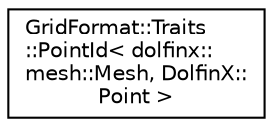 digraph "Graphical Class Hierarchy"
{
 // LATEX_PDF_SIZE
  edge [fontname="Helvetica",fontsize="10",labelfontname="Helvetica",labelfontsize="10"];
  node [fontname="Helvetica",fontsize="10",shape=record];
  rankdir="LR";
  Node0 [label="GridFormat::Traits\l::PointId\< dolfinx::\lmesh::Mesh, DolfinX::\lPoint \>",height=0.2,width=0.4,color="black", fillcolor="white", style="filled",URL="$structGridFormat_1_1Traits_1_1PointId_3_01dolfinx_1_1mesh_1_1Mesh_00_01DolfinX_1_1Point_01_4.html",tooltip=" "];
}
